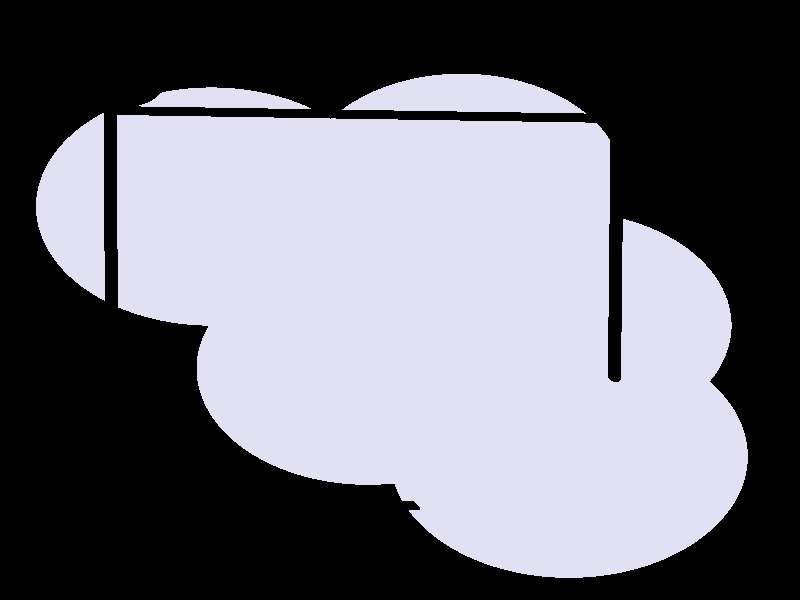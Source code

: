 #include "colors.inc"
#include "finish.inc"

global_settings {assumed_gamma 1 max_trace_level 6}
background {color White transmit 1.0}
camera {perspective
  right -6.04*x up 6.68*y
  direction 50.00*z
  location <0,0,50.00> look_at <0,0,0>}


light_source {<  2.00,   3.00,  40.00> color White
  area_light <0.70, 0, 0>, <0, 0.70, 0>, 3, 3
  adaptive 1 jitter}
// no fog
#declare simple = finish {phong 0.7}
#declare pale = finish {ambient 0.5 diffuse 0.85 roughness 0.001 specular 0.200 }
#declare intermediate = finish {ambient 0.3 diffuse 0.6 specular 0.1 roughness 0.04}
#declare vmd = finish {ambient 0.0 diffuse 0.65 phong 0.1 phong_size 40.0 specular 0.5 }
#declare jmol = finish {ambient 0.2 diffuse 0.6 specular 1 roughness 0.001 metallic}
#declare ase2 = finish {ambient 0.05 brilliance 3 diffuse 0.6 metallic specular 0.7 roughness 0.04 reflection 0.15}
#declare ase3 = finish {ambient 0.15 brilliance 2 diffuse 0.6 metallic specular 1.0 roughness 0.001 reflection 0.0}
#declare glass = finish {ambient 0.05 diffuse 0.3 specular 1.0 roughness 0.001}
#declare glass2 = finish {ambient 0.01 diffuse 0.3 specular 1.0 reflection 0.25 roughness 0.001}
#declare Rcell = 0.050;
#declare Rbond = 0.100;

#macro atom(LOC, R, COL, TRANS, FIN)
  sphere{LOC, R texture{pigment{color COL transmit TRANS} finish{FIN}}}
#end
#macro constrain(LOC, R, COL, TRANS FIN)
union{torus{R, Rcell rotate 45*z texture{pigment{color COL transmit TRANS} finish{FIN}}}
     torus{R, Rcell rotate -45*z texture{pigment{color COL transmit TRANS} finish{FIN}}}
     translate LOC}
#end

cylinder {< -2.23,  -2.26,  -1.41>, < -0.99,  -1.22,  -7.89>, Rcell pigment {Black}}
cylinder {< -2.22,   2.14,  -0.70>, < -0.98,   3.18,  -7.18>, Rcell pigment {Black}}
cylinder {<  1.64,   2.02,   0.01>, <  2.88,   3.06,  -6.46>, Rcell pigment {Black}}
cylinder {<  1.63,  -2.38,  -0.69>, <  2.86,  -1.34,  -7.17>, Rcell pigment {Black}}
cylinder {< -2.23,  -2.26,  -1.41>, < -2.22,   2.14,  -0.70>, Rcell pigment {Black}}
cylinder {< -0.99,  -1.22,  -7.89>, < -0.98,   3.18,  -7.18>, Rcell pigment {Black}}
cylinder {<  2.86,  -1.34,  -7.17>, <  2.88,   3.06,  -6.46>, Rcell pigment {Black}}
cylinder {<  1.63,  -2.38,  -0.69>, <  1.64,   2.02,   0.01>, Rcell pigment {Black}}
cylinder {< -2.23,  -2.26,  -1.41>, <  1.63,  -2.38,  -0.69>, Rcell pigment {Black}}
cylinder {< -0.99,  -1.22,  -7.89>, <  2.86,  -1.34,  -7.17>, Rcell pigment {Black}}
cylinder {< -0.98,   3.18,  -7.18>, <  2.88,   3.06,  -6.46>, Rcell pigment {Black}}
cylinder {< -2.22,   2.14,  -0.70>, <  1.64,   2.02,   0.01>, Rcell pigment {Black}}
atom(< -1.49,   1.09,  -2.43>, 1.39, rgb <0.75, 0.75, 0.90>, 0.0, ase2) // #0
atom(<  0.53,   1.48,  -6.99>, 1.39, rgb <0.75, 0.75, 0.90>, 0.0, ase2) // #1
atom(<  1.35,  -0.31,  -4.76>, 1.39, rgb <0.75, 0.75, 0.90>, 0.0, ase2) // #2
atom(<  1.31,  -1.79,  -1.44>, 1.39, rgb <0.75, 0.75, 0.90>, 0.0, ase2) // #3
atom(< -0.26,  -0.82,  -3.73>, 1.39, rgb <0.75, 0.75, 0.90>, 0.0, ase2) // #4

// no constraints
